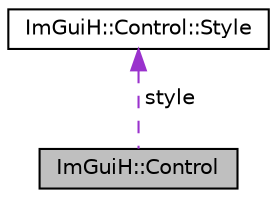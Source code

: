 digraph "ImGuiH::Control"
{
 // LATEX_PDF_SIZE
  edge [fontname="Helvetica",fontsize="10",labelfontname="Helvetica",labelfontsize="10"];
  node [fontname="Helvetica",fontsize="10",shape=record];
  Node1 [label="ImGuiH::Control",height=0.2,width=0.4,color="black", fillcolor="grey75", style="filled", fontcolor="black",tooltip=" "];
  Node2 -> Node1 [dir="back",color="darkorchid3",fontsize="10",style="dashed",label=" style" ,fontname="Helvetica"];
  Node2 [label="ImGuiH::Control::Style",height=0.2,width=0.4,color="black", fillcolor="white", style="filled",URL="$struct_im_gui_h_1_1_control_1_1_style.html",tooltip=" "];
}
